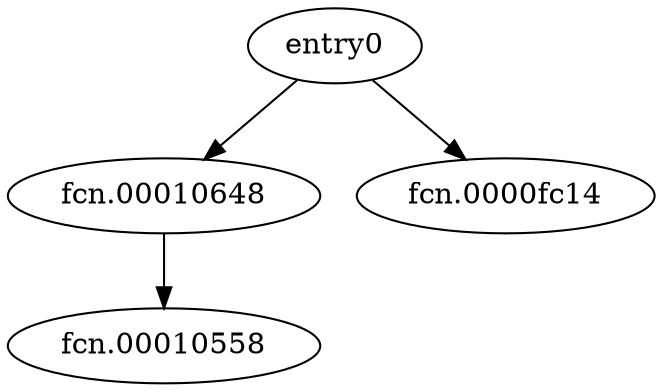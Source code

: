digraph code {
  "0x0000fb54" [label="entry0"];
  "0x0000fb54" -> "0x00010648";
  "0x00010648" [label="fcn.00010648"];
  "0x0000fb54" -> "0x0000fc14";
  "0x0000fc14" [label="fcn.0000fc14"];
  "0x00010648" [label="fcn.00010648"];
  "0x00010648" -> "0x00010558";
  "0x00010558" [label="fcn.00010558"];
}